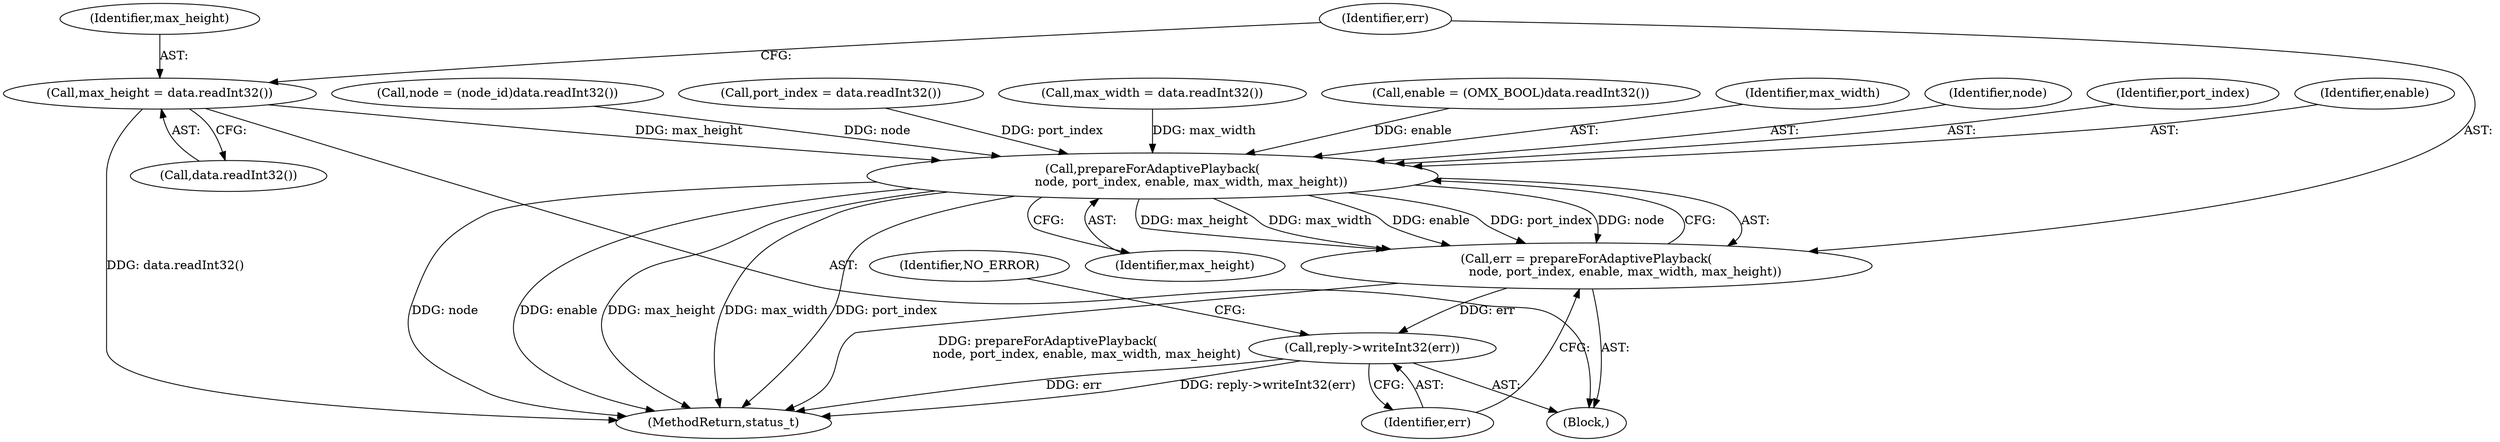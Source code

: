 digraph "0_Android_295c883fe3105b19bcd0f9e07d54c6b589fc5bff@API" {
"1001005" [label="(Call,max_height = data.readInt32())"];
"1001011" [label="(Call,prepareForAdaptivePlayback(\n                    node, port_index, enable, max_width, max_height))"];
"1001009" [label="(Call,err = prepareForAdaptivePlayback(\n                    node, port_index, enable, max_width, max_height))"];
"1001017" [label="(Call,reply->writeInt32(err))"];
"1001343" [label="(MethodReturn,status_t)"];
"1000995" [label="(Call,enable = (OMX_BOOL)data.readInt32())"];
"1001016" [label="(Identifier,max_height)"];
"1001015" [label="(Identifier,max_width)"];
"1001011" [label="(Call,prepareForAdaptivePlayback(\n                    node, port_index, enable, max_width, max_height))"];
"1001012" [label="(Identifier,node)"];
"1001013" [label="(Identifier,port_index)"];
"1001014" [label="(Identifier,enable)"];
"1001020" [label="(Identifier,NO_ERROR)"];
"1001007" [label="(Call,data.readInt32())"];
"1001005" [label="(Call,max_height = data.readInt32())"];
"1001009" [label="(Call,err = prepareForAdaptivePlayback(\n                    node, port_index, enable, max_width, max_height))"];
"1000985" [label="(Call,node = (node_id)data.readInt32())"];
"1001018" [label="(Identifier,err)"];
"1001010" [label="(Identifier,err)"];
"1000991" [label="(Call,port_index = data.readInt32())"];
"1001017" [label="(Call,reply->writeInt32(err))"];
"1001001" [label="(Call,max_width = data.readInt32())"];
"1000979" [label="(Block,)"];
"1001006" [label="(Identifier,max_height)"];
"1001005" -> "1000979"  [label="AST: "];
"1001005" -> "1001007"  [label="CFG: "];
"1001006" -> "1001005"  [label="AST: "];
"1001007" -> "1001005"  [label="AST: "];
"1001010" -> "1001005"  [label="CFG: "];
"1001005" -> "1001343"  [label="DDG: data.readInt32()"];
"1001005" -> "1001011"  [label="DDG: max_height"];
"1001011" -> "1001009"  [label="AST: "];
"1001011" -> "1001016"  [label="CFG: "];
"1001012" -> "1001011"  [label="AST: "];
"1001013" -> "1001011"  [label="AST: "];
"1001014" -> "1001011"  [label="AST: "];
"1001015" -> "1001011"  [label="AST: "];
"1001016" -> "1001011"  [label="AST: "];
"1001009" -> "1001011"  [label="CFG: "];
"1001011" -> "1001343"  [label="DDG: node"];
"1001011" -> "1001343"  [label="DDG: max_width"];
"1001011" -> "1001343"  [label="DDG: max_height"];
"1001011" -> "1001343"  [label="DDG: port_index"];
"1001011" -> "1001343"  [label="DDG: enable"];
"1001011" -> "1001009"  [label="DDG: max_height"];
"1001011" -> "1001009"  [label="DDG: max_width"];
"1001011" -> "1001009"  [label="DDG: enable"];
"1001011" -> "1001009"  [label="DDG: port_index"];
"1001011" -> "1001009"  [label="DDG: node"];
"1000985" -> "1001011"  [label="DDG: node"];
"1000991" -> "1001011"  [label="DDG: port_index"];
"1000995" -> "1001011"  [label="DDG: enable"];
"1001001" -> "1001011"  [label="DDG: max_width"];
"1001009" -> "1000979"  [label="AST: "];
"1001010" -> "1001009"  [label="AST: "];
"1001018" -> "1001009"  [label="CFG: "];
"1001009" -> "1001343"  [label="DDG: prepareForAdaptivePlayback(\n                    node, port_index, enable, max_width, max_height)"];
"1001009" -> "1001017"  [label="DDG: err"];
"1001017" -> "1000979"  [label="AST: "];
"1001017" -> "1001018"  [label="CFG: "];
"1001018" -> "1001017"  [label="AST: "];
"1001020" -> "1001017"  [label="CFG: "];
"1001017" -> "1001343"  [label="DDG: err"];
"1001017" -> "1001343"  [label="DDG: reply->writeInt32(err)"];
}
